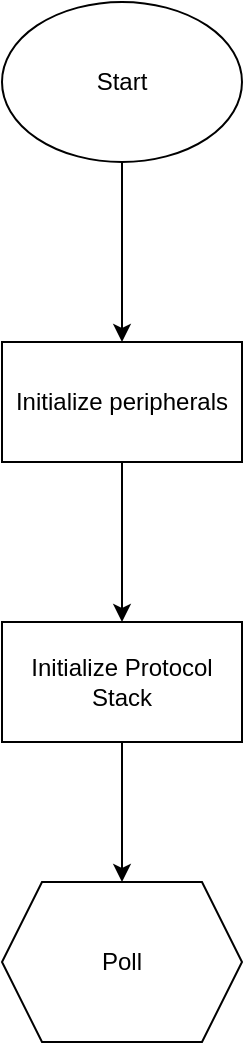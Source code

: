 <mxfile version="13.6.2" type="device" pages="2"><diagram id="j6YDqSpGfIs7og2gnV6z" name="main"><mxGraphModel dx="1360" dy="862" grid="1" gridSize="10" guides="1" tooltips="1" connect="1" arrows="1" fold="1" page="1" pageScale="1" pageWidth="827" pageHeight="1169" math="0" shadow="0"><root><mxCell id="0"/><mxCell id="1" parent="0"/><mxCell id="QXsO-yfi_eBBalFB8bW5-3" value="" style="edgeStyle=orthogonalEdgeStyle;rounded=0;orthogonalLoop=1;jettySize=auto;html=1;" edge="1" parent="1" source="QXsO-yfi_eBBalFB8bW5-1" target="QXsO-yfi_eBBalFB8bW5-2"><mxGeometry relative="1" as="geometry"/></mxCell><mxCell id="QXsO-yfi_eBBalFB8bW5-1" value="Start" style="ellipse;whiteSpace=wrap;html=1;" vertex="1" parent="1"><mxGeometry x="354" width="120" height="80" as="geometry"/></mxCell><mxCell id="QXsO-yfi_eBBalFB8bW5-5" value="" style="edgeStyle=orthogonalEdgeStyle;rounded=0;orthogonalLoop=1;jettySize=auto;html=1;" edge="1" parent="1" source="QXsO-yfi_eBBalFB8bW5-2" target="QXsO-yfi_eBBalFB8bW5-4"><mxGeometry relative="1" as="geometry"/></mxCell><mxCell id="QXsO-yfi_eBBalFB8bW5-2" value="Initialize peripherals" style="whiteSpace=wrap;html=1;" vertex="1" parent="1"><mxGeometry x="354" y="170" width="120" height="60" as="geometry"/></mxCell><mxCell id="OS1Neg5D3xwUWWfgWYJr-4" value="" style="edgeStyle=orthogonalEdgeStyle;rounded=0;orthogonalLoop=1;jettySize=auto;html=1;" edge="1" parent="1" source="QXsO-yfi_eBBalFB8bW5-4" target="OS1Neg5D3xwUWWfgWYJr-3"><mxGeometry relative="1" as="geometry"/></mxCell><mxCell id="QXsO-yfi_eBBalFB8bW5-4" value="Initialize Protocol Stack" style="whiteSpace=wrap;html=1;" vertex="1" parent="1"><mxGeometry x="354" y="310" width="120" height="60" as="geometry"/></mxCell><mxCell id="OS1Neg5D3xwUWWfgWYJr-3" value="Poll" style="shape=hexagon;perimeter=hexagonPerimeter2;whiteSpace=wrap;html=1;fixedSize=1;" vertex="1" parent="1"><mxGeometry x="354" y="440" width="120" height="80" as="geometry"/></mxCell></root></mxGraphModel></diagram><diagram id="8wKjiNqZijqHkOqZvBAh" name="Page-2"><mxGraphModel dx="1360" dy="862" grid="1" gridSize="10" guides="1" tooltips="1" connect="1" arrows="1" fold="1" page="1" pageScale="1" pageWidth="827" pageHeight="1169" math="0" shadow="0"><root><mxCell id="fuNXUB8GwT38jTzFmvsZ-0"/><mxCell id="fuNXUB8GwT38jTzFmvsZ-1" parent="fuNXUB8GwT38jTzFmvsZ-0"/><mxCell id="6bPm51OkwHxpP571f_6m-0" value="" style="rounded=1;whiteSpace=wrap;html=1;" vertex="1" parent="fuNXUB8GwT38jTzFmvsZ-1"><mxGeometry x="354" width="120" height="60" as="geometry"/></mxCell></root></mxGraphModel></diagram></mxfile>